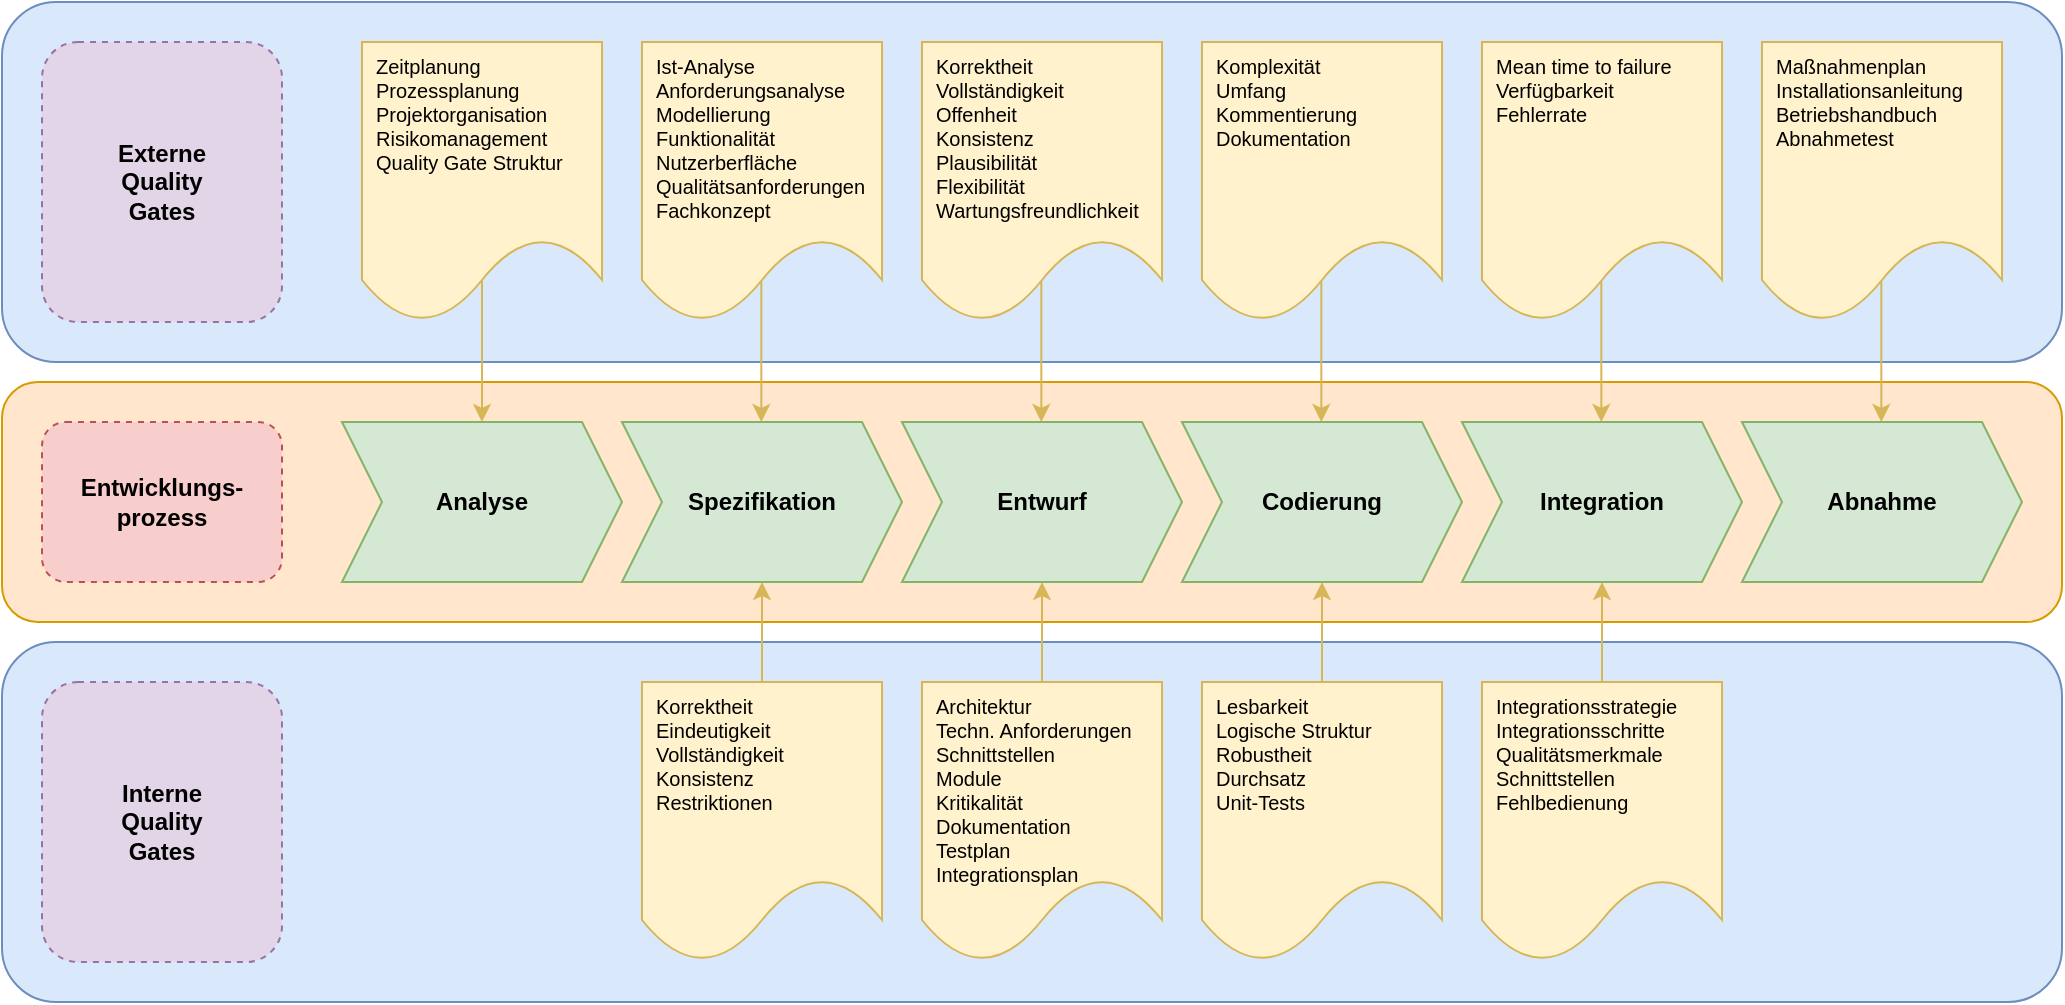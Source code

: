<mxfile compressed="false" version="14.1.8" type="device">
  <diagram id="DQxjqCwav8kwID2jl9Gf" name="Seite-1">
    <mxGraphModel dx="1099" dy="1860" grid="1" gridSize="10" guides="1" tooltips="1" connect="1" arrows="1" fold="1" page="1" pageScale="1" pageWidth="827" pageHeight="1169" math="0" shadow="0">
      <root>
        <mxCell id="0" />
        <mxCell id="1" parent="0" />
        <mxCell id="AmV1oALEYDHzeJOovQCH-43" value="" style="rounded=1;whiteSpace=wrap;html=1;fontSize=12;fillColor=#ffe6cc;strokeColor=#d79b00;" vertex="1" parent="1">
          <mxGeometry x="20" y="180" width="1030" height="120" as="geometry" />
        </mxCell>
        <mxCell id="AmV1oALEYDHzeJOovQCH-35" value="" style="rounded=1;whiteSpace=wrap;html=1;fontSize=12;fillColor=#dae8fc;strokeColor=#6c8ebf;" vertex="1" parent="1">
          <mxGeometry x="20" y="-10" width="1030" height="180" as="geometry" />
        </mxCell>
        <mxCell id="AmV1oALEYDHzeJOovQCH-38" value="" style="endArrow=classic;html=1;fontSize=10;entryX=0.5;entryY=0;entryDx=0;entryDy=0;fillColor=#fff2cc;strokeColor=#d6b656;" edge="1" parent="1">
          <mxGeometry width="50" height="50" relative="1" as="geometry">
            <mxPoint x="399.66" y="80" as="sourcePoint" />
            <mxPoint x="399.66" y="200" as="targetPoint" />
          </mxGeometry>
        </mxCell>
        <mxCell id="AmV1oALEYDHzeJOovQCH-39" value="" style="endArrow=classic;html=1;fontSize=10;entryX=0.5;entryY=0;entryDx=0;entryDy=0;fillColor=#fff2cc;strokeColor=#d6b656;" edge="1" parent="1">
          <mxGeometry width="50" height="50" relative="1" as="geometry">
            <mxPoint x="539.66" y="80" as="sourcePoint" />
            <mxPoint x="539.66" y="200" as="targetPoint" />
          </mxGeometry>
        </mxCell>
        <mxCell id="AmV1oALEYDHzeJOovQCH-40" value="" style="endArrow=classic;html=1;fontSize=10;entryX=0.5;entryY=0;entryDx=0;entryDy=0;fillColor=#fff2cc;strokeColor=#d6b656;" edge="1" parent="1">
          <mxGeometry width="50" height="50" relative="1" as="geometry">
            <mxPoint x="679.66" y="80" as="sourcePoint" />
            <mxPoint x="679.66" y="200" as="targetPoint" />
          </mxGeometry>
        </mxCell>
        <mxCell id="AmV1oALEYDHzeJOovQCH-41" value="" style="endArrow=classic;html=1;fontSize=10;entryX=0.5;entryY=0;entryDx=0;entryDy=0;fillColor=#fff2cc;strokeColor=#d6b656;" edge="1" parent="1">
          <mxGeometry width="50" height="50" relative="1" as="geometry">
            <mxPoint x="819.66" y="80" as="sourcePoint" />
            <mxPoint x="819.66" y="200" as="targetPoint" />
          </mxGeometry>
        </mxCell>
        <mxCell id="AmV1oALEYDHzeJOovQCH-42" value="" style="endArrow=classic;html=1;fontSize=10;entryX=0.5;entryY=0;entryDx=0;entryDy=0;fillColor=#fff2cc;strokeColor=#d6b656;" edge="1" parent="1">
          <mxGeometry width="50" height="50" relative="1" as="geometry">
            <mxPoint x="959.66" y="80" as="sourcePoint" />
            <mxPoint x="959.66" y="200" as="targetPoint" />
          </mxGeometry>
        </mxCell>
        <mxCell id="AmV1oALEYDHzeJOovQCH-36" value="" style="rounded=1;whiteSpace=wrap;html=1;fontSize=12;fillColor=#dae8fc;strokeColor=#6c8ebf;" vertex="1" parent="1">
          <mxGeometry x="20" y="310" width="1030" height="180" as="geometry" />
        </mxCell>
        <mxCell id="AmV1oALEYDHzeJOovQCH-24" value="" style="endArrow=classic;html=1;fontSize=10;entryX=0.5;entryY=0;entryDx=0;entryDy=0;fillColor=#fff2cc;strokeColor=#d6b656;" edge="1" parent="1" target="AmV1oALEYDHzeJOovQCH-19">
          <mxGeometry width="50" height="50" relative="1" as="geometry">
            <mxPoint x="260" y="80" as="sourcePoint" />
            <mxPoint x="320" y="140" as="targetPoint" />
          </mxGeometry>
        </mxCell>
        <mxCell id="AmV1oALEYDHzeJOovQCH-1" value="&lt;font style=&quot;font-size: 10px;&quot;&gt;Zeitplanung&lt;br style=&quot;font-size: 10px;&quot;&gt;Prozessplanung&lt;br style=&quot;font-size: 10px;&quot;&gt;Projektorganisation&lt;br style=&quot;font-size: 10px;&quot;&gt;Risikomanagement&lt;br style=&quot;font-size: 10px;&quot;&gt;&lt;/font&gt;&lt;div style=&quot;font-size: 10px;&quot;&gt;&lt;span style=&quot;font-size: 10px;&quot;&gt;&lt;font style=&quot;font-size: 10px;&quot;&gt;Quality Gate Struktur&lt;/font&gt;&lt;/span&gt;&lt;/div&gt;" style="shape=document;whiteSpace=wrap;html=1;boundedLbl=1;align=left;fontSize=10;verticalAlign=top;spacingLeft=5;fillColor=#fff2cc;strokeColor=#d6b656;" vertex="1" parent="1">
          <mxGeometry x="200" y="10" width="120" height="140" as="geometry" />
        </mxCell>
        <mxCell id="AmV1oALEYDHzeJOovQCH-2" value="Ist-Analyse&lt;br&gt;Anforderungsanalyse&lt;br&gt;Modellierung&lt;br&gt;Funktionalität&lt;br&gt;Nutzerberfläche&lt;br&gt;Qualitätsanforderungen&lt;br&gt;Fachkonzept" style="shape=document;whiteSpace=wrap;html=1;boundedLbl=1;align=left;fontSize=10;verticalAlign=top;spacingLeft=5;fillColor=#fff2cc;strokeColor=#d6b656;" vertex="1" parent="1">
          <mxGeometry x="340" y="10" width="120" height="140" as="geometry" />
        </mxCell>
        <mxCell id="AmV1oALEYDHzeJOovQCH-4" value="Korrektheit&lt;br&gt;Vollständigkeit&lt;br&gt;Offenheit&lt;br&gt;Konsistenz&lt;br&gt;Plausibilität&lt;br&gt;Flexibilität&lt;br&gt;Wartungsfreundlichkeit" style="shape=document;whiteSpace=wrap;html=1;boundedLbl=1;align=left;fontSize=10;verticalAlign=top;spacingLeft=5;fillColor=#fff2cc;strokeColor=#d6b656;" vertex="1" parent="1">
          <mxGeometry x="480" y="10" width="120" height="140" as="geometry" />
        </mxCell>
        <mxCell id="AmV1oALEYDHzeJOovQCH-5" value="Mean time to failure&lt;br&gt;Verfügbarkeit&lt;br&gt;Fehlerrate" style="shape=document;whiteSpace=wrap;html=1;boundedLbl=1;align=left;fontSize=10;verticalAlign=top;spacingLeft=5;fillColor=#fff2cc;strokeColor=#d6b656;" vertex="1" parent="1">
          <mxGeometry x="760" y="10" width="120" height="140" as="geometry" />
        </mxCell>
        <mxCell id="AmV1oALEYDHzeJOovQCH-6" value="Komplexität&lt;br&gt;Umfang&lt;br&gt;Kommentierung&lt;br&gt;Dokumentation" style="shape=document;whiteSpace=wrap;html=1;boundedLbl=1;align=left;fontSize=10;verticalAlign=top;spacingLeft=5;fillColor=#fff2cc;strokeColor=#d6b656;" vertex="1" parent="1">
          <mxGeometry x="620" y="10" width="120" height="140" as="geometry" />
        </mxCell>
        <mxCell id="AmV1oALEYDHzeJOovQCH-7" value="Korrektheit&lt;br&gt;Eindeutigkeit&lt;br&gt;Vollständigkeit&lt;br&gt;Konsistenz&lt;br&gt;Restriktionen" style="shape=document;whiteSpace=wrap;html=1;boundedLbl=1;align=left;fontSize=10;verticalAlign=top;spacingLeft=5;fillColor=#fff2cc;strokeColor=#d6b656;" vertex="1" parent="1">
          <mxGeometry x="340" y="330" width="120" height="140" as="geometry" />
        </mxCell>
        <mxCell id="AmV1oALEYDHzeJOovQCH-8" value="Maßnahmenplan&lt;br&gt;Installationsanleitung&lt;br&gt;Betriebshandbuch&lt;br&gt;Abnahmetest" style="shape=document;whiteSpace=wrap;html=1;boundedLbl=1;align=left;fontSize=10;verticalAlign=top;spacingLeft=5;fillColor=#fff2cc;strokeColor=#d6b656;" vertex="1" parent="1">
          <mxGeometry x="900" y="10" width="120" height="140" as="geometry" />
        </mxCell>
        <mxCell id="AmV1oALEYDHzeJOovQCH-9" value="Architektur&lt;br&gt;Techn. Anforderungen&lt;br&gt;Schnittstellen&lt;br&gt;Module&lt;br&gt;Kritikalität&lt;br&gt;Dokumentation&lt;br&gt;Testplan&lt;br&gt;Integrationsplan" style="shape=document;whiteSpace=wrap;html=1;boundedLbl=1;align=left;fontSize=10;verticalAlign=top;spacingLeft=5;fillColor=#fff2cc;strokeColor=#d6b656;" vertex="1" parent="1">
          <mxGeometry x="480" y="330" width="120" height="140" as="geometry" />
        </mxCell>
        <mxCell id="AmV1oALEYDHzeJOovQCH-10" value="Lesbarkeit&lt;br&gt;Logische Struktur&lt;br&gt;Robustheit&lt;br&gt;Durchsatz&lt;br&gt;Unit-Tests" style="shape=document;whiteSpace=wrap;html=1;boundedLbl=1;align=left;fontSize=10;verticalAlign=top;spacingLeft=5;fillColor=#fff2cc;strokeColor=#d6b656;" vertex="1" parent="1">
          <mxGeometry x="620" y="330" width="120" height="140" as="geometry" />
        </mxCell>
        <mxCell id="AmV1oALEYDHzeJOovQCH-11" value="Integrationsstrategie&lt;br&gt;Integrationsschritte&lt;br&gt;Qualitätsmerkmale&lt;br&gt;Schnittstellen&lt;br&gt;Fehlbedienung" style="shape=document;whiteSpace=wrap;html=1;boundedLbl=1;align=left;fontSize=10;verticalAlign=top;spacingLeft=5;fillColor=#fff2cc;strokeColor=#d6b656;" vertex="1" parent="1">
          <mxGeometry x="760" y="330" width="120" height="140" as="geometry" />
        </mxCell>
        <mxCell id="AmV1oALEYDHzeJOovQCH-12" value="&lt;font style=&quot;font-size: 12px&quot;&gt;Analyse&lt;/font&gt;" style="shape=step;perimeter=stepPerimeter;whiteSpace=wrap;html=1;fixedSize=1;fontSize=10;" vertex="1" parent="1">
          <mxGeometry x="200" y="200" width="120" height="80" as="geometry" />
        </mxCell>
        <mxCell id="AmV1oALEYDHzeJOovQCH-13" value="&lt;font style=&quot;font-size: 12px&quot;&gt;Spezifikation&lt;/font&gt;" style="shape=step;perimeter=stepPerimeter;whiteSpace=wrap;html=1;fixedSize=1;fontSize=10;fillColor=#d5e8d4;strokeColor=#82b366;fontStyle=1" vertex="1" parent="1">
          <mxGeometry x="330" y="200" width="140" height="80" as="geometry" />
        </mxCell>
        <mxCell id="AmV1oALEYDHzeJOovQCH-14" value="&lt;font style=&quot;font-size: 12px&quot;&gt;Entwurf&lt;/font&gt;" style="shape=step;perimeter=stepPerimeter;whiteSpace=wrap;html=1;fixedSize=1;fontSize=10;fontStyle=1;fillColor=#d5e8d4;strokeColor=#82b366;" vertex="1" parent="1">
          <mxGeometry x="470" y="200" width="140" height="80" as="geometry" />
        </mxCell>
        <mxCell id="AmV1oALEYDHzeJOovQCH-15" value="&lt;font style=&quot;font-size: 12px&quot;&gt;Codierung&lt;/font&gt;" style="shape=step;perimeter=stepPerimeter;whiteSpace=wrap;html=1;fixedSize=1;fontSize=10;fontStyle=1;fillColor=#d5e8d4;strokeColor=#82b366;" vertex="1" parent="1">
          <mxGeometry x="610" y="200" width="140" height="80" as="geometry" />
        </mxCell>
        <mxCell id="AmV1oALEYDHzeJOovQCH-16" value="&lt;font style=&quot;font-size: 12px&quot;&gt;Integration&lt;/font&gt;" style="shape=step;perimeter=stepPerimeter;whiteSpace=wrap;html=1;fixedSize=1;fontSize=10;fontStyle=1;fillColor=#d5e8d4;strokeColor=#82b366;" vertex="1" parent="1">
          <mxGeometry x="750" y="200" width="140" height="80" as="geometry" />
        </mxCell>
        <mxCell id="AmV1oALEYDHzeJOovQCH-17" value="&lt;font style=&quot;font-size: 12px&quot;&gt;Abnahme&lt;/font&gt;" style="shape=step;perimeter=stepPerimeter;whiteSpace=wrap;html=1;fixedSize=1;fontSize=10;" vertex="1" parent="1">
          <mxGeometry x="900" y="200" width="120" height="80" as="geometry" />
        </mxCell>
        <mxCell id="AmV1oALEYDHzeJOovQCH-18" value="&lt;font style=&quot;font-size: 12px&quot;&gt;Abnahme&lt;/font&gt;" style="shape=step;perimeter=stepPerimeter;whiteSpace=wrap;html=1;fixedSize=1;fontSize=10;fontStyle=1;fillColor=#d5e8d4;strokeColor=#82b366;" vertex="1" parent="1">
          <mxGeometry x="890" y="200" width="140" height="80" as="geometry" />
        </mxCell>
        <mxCell id="AmV1oALEYDHzeJOovQCH-19" value="&lt;font style=&quot;font-size: 12px&quot;&gt;Analyse&lt;/font&gt;" style="shape=step;perimeter=stepPerimeter;whiteSpace=wrap;html=1;fixedSize=1;fontSize=10;fontStyle=1;fillColor=#d5e8d4;strokeColor=#82b366;" vertex="1" parent="1">
          <mxGeometry x="190" y="200" width="140" height="80" as="geometry" />
        </mxCell>
        <mxCell id="AmV1oALEYDHzeJOovQCH-20" value="" style="endArrow=classic;html=1;fontSize=10;exitX=0.5;exitY=0;exitDx=0;exitDy=0;entryX=0.5;entryY=1;entryDx=0;entryDy=0;fillColor=#fff2cc;strokeColor=#d6b656;" edge="1" parent="1" source="AmV1oALEYDHzeJOovQCH-7" target="AmV1oALEYDHzeJOovQCH-13">
          <mxGeometry width="50" height="50" relative="1" as="geometry">
            <mxPoint x="270" y="390" as="sourcePoint" />
            <mxPoint x="320" y="340" as="targetPoint" />
          </mxGeometry>
        </mxCell>
        <mxCell id="AmV1oALEYDHzeJOovQCH-21" value="" style="endArrow=classic;html=1;fontSize=10;exitX=0.5;exitY=0;exitDx=0;exitDy=0;entryX=0.5;entryY=1;entryDx=0;entryDy=0;fillColor=#fff2cc;strokeColor=#d6b656;" edge="1" parent="1" source="AmV1oALEYDHzeJOovQCH-9" target="AmV1oALEYDHzeJOovQCH-14">
          <mxGeometry width="50" height="50" relative="1" as="geometry">
            <mxPoint x="220" y="420" as="sourcePoint" />
            <mxPoint x="270" y="370" as="targetPoint" />
          </mxGeometry>
        </mxCell>
        <mxCell id="AmV1oALEYDHzeJOovQCH-22" value="" style="endArrow=classic;html=1;fontSize=10;exitX=0.5;exitY=0;exitDx=0;exitDy=0;entryX=0.5;entryY=1;entryDx=0;entryDy=0;fillColor=#fff2cc;strokeColor=#d6b656;" edge="1" parent="1" source="AmV1oALEYDHzeJOovQCH-10" target="AmV1oALEYDHzeJOovQCH-15">
          <mxGeometry width="50" height="50" relative="1" as="geometry">
            <mxPoint x="660" y="570" as="sourcePoint" />
            <mxPoint x="710" y="520" as="targetPoint" />
          </mxGeometry>
        </mxCell>
        <mxCell id="AmV1oALEYDHzeJOovQCH-23" value="" style="endArrow=classic;html=1;fontSize=10;exitX=0.5;exitY=0;exitDx=0;exitDy=0;entryX=0.5;entryY=1;entryDx=0;entryDy=0;fillColor=#fff2cc;strokeColor=#d6b656;" edge="1" parent="1" source="AmV1oALEYDHzeJOovQCH-11" target="AmV1oALEYDHzeJOovQCH-16">
          <mxGeometry width="50" height="50" relative="1" as="geometry">
            <mxPoint x="1250" y="430" as="sourcePoint" />
            <mxPoint x="1300" y="380" as="targetPoint" />
          </mxGeometry>
        </mxCell>
        <mxCell id="AmV1oALEYDHzeJOovQCH-32" value="Externe&lt;br style=&quot;font-size: 12px;&quot;&gt;Quality&lt;br style=&quot;font-size: 12px;&quot;&gt;Gates" style="rounded=1;whiteSpace=wrap;html=1;fontSize=12;fontStyle=1;fillColor=#e1d5e7;strokeColor=#9673a6;dashed=1;" vertex="1" parent="1">
          <mxGeometry x="40" y="10" width="120" height="140" as="geometry" />
        </mxCell>
        <mxCell id="AmV1oALEYDHzeJOovQCH-33" value="Interne&lt;br style=&quot;font-size: 12px;&quot;&gt;Quality&lt;br style=&quot;font-size: 12px;&quot;&gt;Gates" style="rounded=1;whiteSpace=wrap;html=1;fontSize=12;fontStyle=1;fillColor=#e1d5e7;strokeColor=#9673a6;dashed=1;" vertex="1" parent="1">
          <mxGeometry x="40" y="330" width="120" height="140" as="geometry" />
        </mxCell>
        <mxCell id="AmV1oALEYDHzeJOovQCH-34" value="Entwicklungs-&lt;br&gt;prozess" style="rounded=1;whiteSpace=wrap;html=1;fontSize=12;fontStyle=1;fillColor=#f8cecc;strokeColor=#b85450;dashed=1;" vertex="1" parent="1">
          <mxGeometry x="40" y="200" width="120" height="80" as="geometry" />
        </mxCell>
      </root>
    </mxGraphModel>
  </diagram>
</mxfile>
